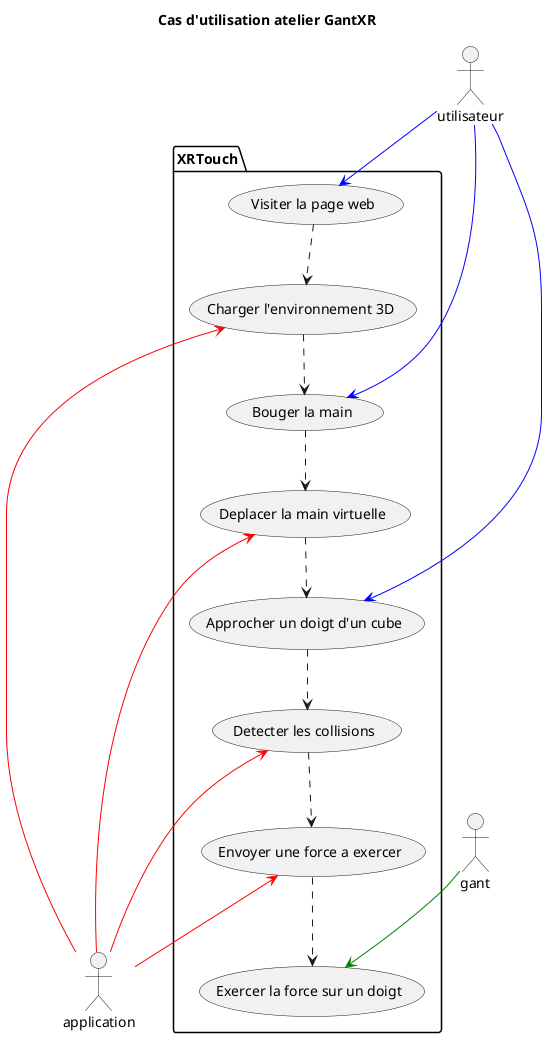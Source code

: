 @startuml gantXR
title Cas d'utilisation atelier GantXR

:utilisateur: as user
:gant: as glove
:application: as app

package XRTouch {
    usecase "Visiter la page web" as visit
    usecase "Charger l'environnement 3D" as loadApp
    usecase "Bouger la main" as moveHand
    usecase "Envoyer une force a exercer" as sendForce
    usecase "Detecter les collisions" as detectCollisions
    usecase "Approcher un doigt d'un cube" as approach
    usecase "Deplacer la main virtuelle" as moveVirtualHand
    usecase "Exercer la force sur un doigt" as applyForce
}

visit ..> loadApp
loadApp ..> moveHand
moveHand ..> moveVirtualHand
moveVirtualHand ..> approach
approach ..> detectCollisions
detectCollisions ..> sendForce
sendForce ..> applyForce

user -[#blue]-> visit
loadApp <-[#red]- app
user -[#blue]-> moveHand
moveVirtualHand <-[#red]- app
user -[#blue]-> approach
detectCollisions <-[#red]- app
sendForce <-[#red]- app
glove -[#green]-> applyForce


@enduml